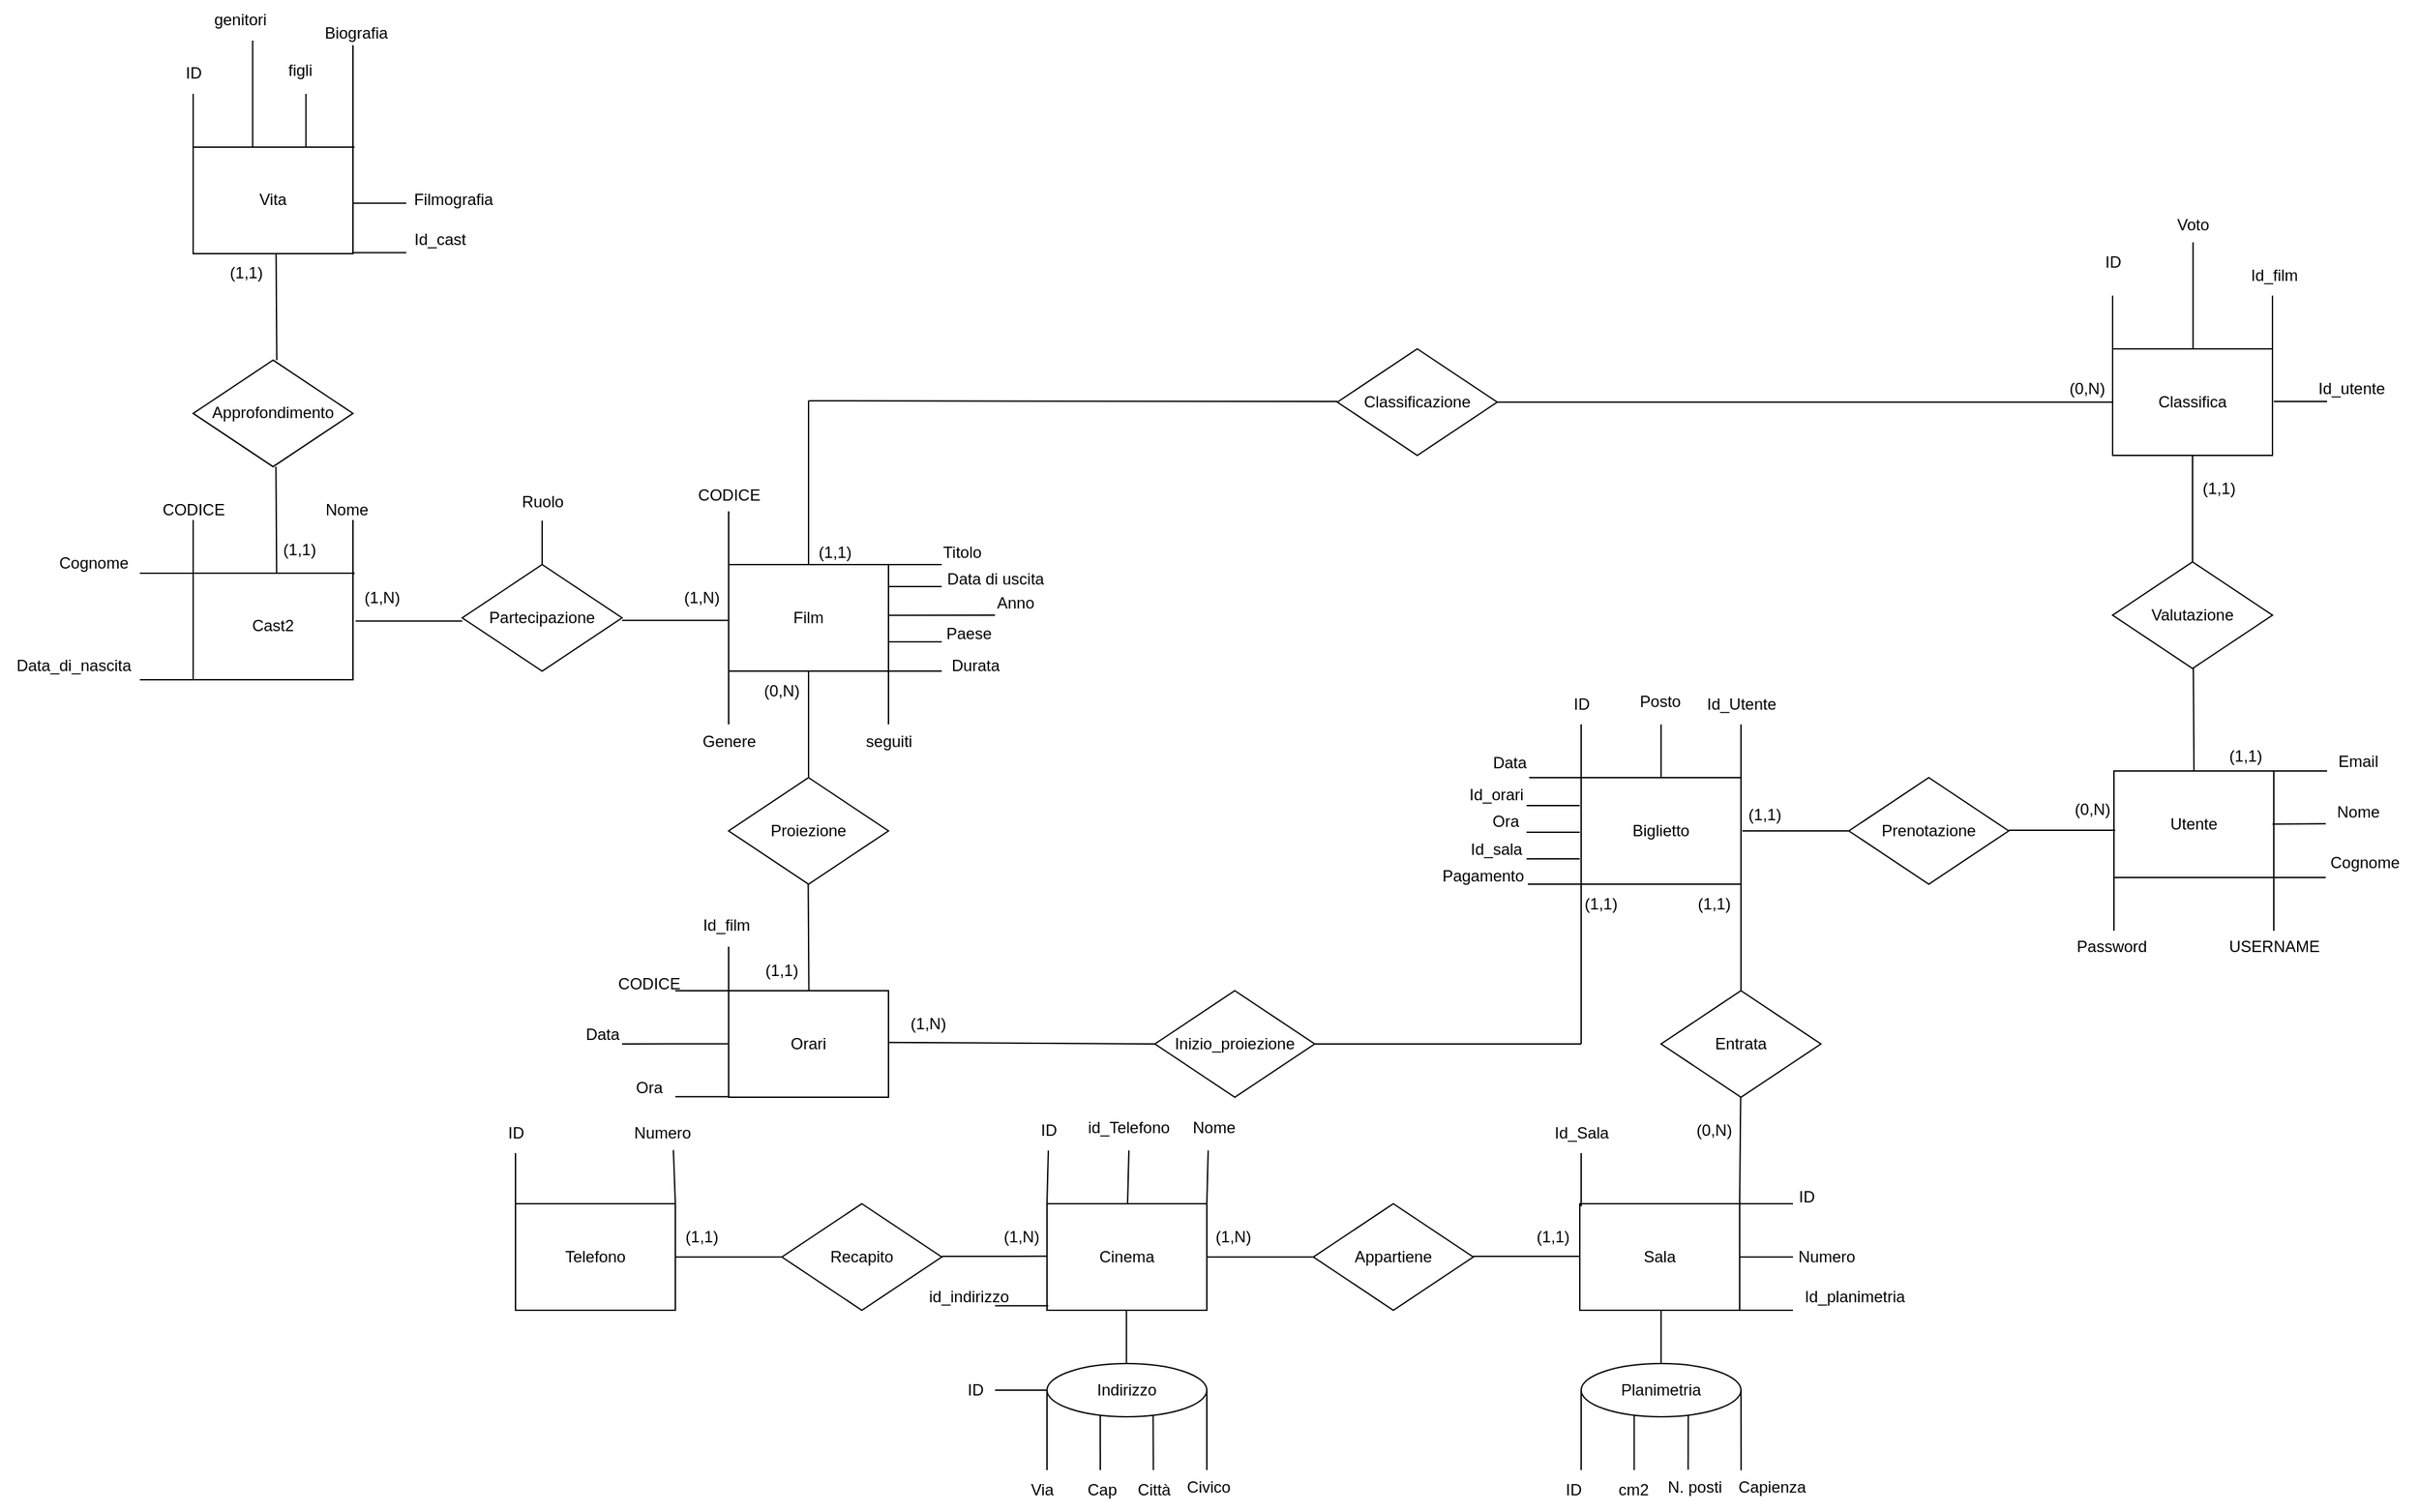 <mxfile version="26.0.6">
  <diagram name="Pagina-1" id="dH0XMOZN8_0CNGtJ7jwd">
    <mxGraphModel dx="2234" dy="772" grid="0" gridSize="10" guides="1" tooltips="1" connect="1" arrows="1" fold="1" page="0" pageScale="1" pageWidth="827" pageHeight="1169" math="0" shadow="0">
      <root>
        <mxCell id="0" />
        <mxCell id="1" parent="0" />
        <mxCell id="ChxX-D8bBIuwW1jn2gD7-1" value="Film" style="rounded=0;whiteSpace=wrap;html=1;" parent="1" vertex="1">
          <mxGeometry x="120" y="480" width="120" height="80" as="geometry" />
        </mxCell>
        <mxCell id="ChxX-D8bBIuwW1jn2gD7-2" value="Classifica" style="rounded=0;whiteSpace=wrap;html=1;" parent="1" vertex="1">
          <mxGeometry x="1159" y="318" width="120" height="80" as="geometry" />
        </mxCell>
        <mxCell id="ChxX-D8bBIuwW1jn2gD7-3" value="" style="endArrow=none;html=1;rounded=0;entryX=0;entryY=0;entryDx=0;entryDy=0;" parent="1" edge="1">
          <mxGeometry width="50" height="50" relative="1" as="geometry">
            <mxPoint x="1159" y="278" as="sourcePoint" />
            <mxPoint x="1159" y="320" as="targetPoint" />
          </mxGeometry>
        </mxCell>
        <mxCell id="ChxX-D8bBIuwW1jn2gD7-4" value="" style="endArrow=none;html=1;rounded=0;" parent="1" edge="1">
          <mxGeometry width="50" height="50" relative="1" as="geometry">
            <mxPoint x="1219.37" y="238.0" as="sourcePoint" />
            <mxPoint x="1219.37" y="318" as="targetPoint" />
          </mxGeometry>
        </mxCell>
        <mxCell id="ChxX-D8bBIuwW1jn2gD7-5" value="" style="endArrow=none;html=1;rounded=0;" parent="1" edge="1">
          <mxGeometry width="50" height="50" relative="1" as="geometry">
            <mxPoint x="1279" y="278" as="sourcePoint" />
            <mxPoint x="1279" y="318" as="targetPoint" />
          </mxGeometry>
        </mxCell>
        <mxCell id="ChxX-D8bBIuwW1jn2gD7-7" value="ID" style="text;html=1;align=center;verticalAlign=middle;resizable=0;points=[];autosize=1;strokeColor=none;fillColor=none;" parent="1" vertex="1">
          <mxGeometry x="1139" y="238.0" width="40" height="30" as="geometry" />
        </mxCell>
        <mxCell id="ChxX-D8bBIuwW1jn2gD7-8" value="Id_film" style="text;html=1;align=center;verticalAlign=middle;resizable=0;points=[];autosize=1;strokeColor=none;fillColor=none;" parent="1" vertex="1">
          <mxGeometry x="1253.5" y="250.47" width="53" height="26" as="geometry" />
        </mxCell>
        <mxCell id="ChxX-D8bBIuwW1jn2gD7-11" value="" style="endArrow=none;html=1;rounded=0;exitX=0.5;exitY=1;exitDx=0;exitDy=0;" parent="1" source="ChxX-D8bBIuwW1jn2gD7-2" edge="1">
          <mxGeometry width="50" height="50" relative="1" as="geometry">
            <mxPoint x="1218.5" y="408" as="sourcePoint" />
            <mxPoint x="1219" y="478" as="targetPoint" />
          </mxGeometry>
        </mxCell>
        <mxCell id="ChxX-D8bBIuwW1jn2gD7-12" value="" style="endArrow=none;html=1;rounded=0;" parent="1" edge="1">
          <mxGeometry width="50" height="50" relative="1" as="geometry">
            <mxPoint x="1219.58" y="555" as="sourcePoint" />
            <mxPoint x="1220.08" y="635" as="targetPoint" />
          </mxGeometry>
        </mxCell>
        <mxCell id="ChxX-D8bBIuwW1jn2gD7-13" value="Valutazione" style="rhombus;whiteSpace=wrap;html=1;" parent="1" vertex="1">
          <mxGeometry x="1159" y="478" width="120" height="80" as="geometry" />
        </mxCell>
        <mxCell id="ChxX-D8bBIuwW1jn2gD7-14" value="(1,1)" style="text;html=1;align=center;verticalAlign=middle;whiteSpace=wrap;rounded=0;" parent="1" vertex="1">
          <mxGeometry x="1229" y="609" width="60" height="30" as="geometry" />
        </mxCell>
        <mxCell id="ChxX-D8bBIuwW1jn2gD7-15" value="(1,1)" style="text;html=1;align=center;verticalAlign=middle;whiteSpace=wrap;rounded=0;" parent="1" vertex="1">
          <mxGeometry x="1209" y="408" width="60" height="30" as="geometry" />
        </mxCell>
        <mxCell id="ChxX-D8bBIuwW1jn2gD7-16" value="" style="endArrow=none;html=1;rounded=0;entryX=1;entryY=0.5;entryDx=0;entryDy=0;" parent="1" edge="1">
          <mxGeometry width="50" height="50" relative="1" as="geometry">
            <mxPoint x="-80" y="522.353" as="sourcePoint" />
            <mxPoint x="-160" y="522.353" as="targetPoint" />
          </mxGeometry>
        </mxCell>
        <mxCell id="ChxX-D8bBIuwW1jn2gD7-17" value="Partecipazione" style="rhombus;whiteSpace=wrap;html=1;flipH=0;flipV=0;direction=east;" parent="1" vertex="1">
          <mxGeometry x="-80" y="480" width="120" height="80" as="geometry" />
        </mxCell>
        <mxCell id="ChxX-D8bBIuwW1jn2gD7-18" value="" style="endArrow=none;html=1;rounded=0;entryX=1;entryY=0.5;entryDx=0;entryDy=0;" parent="1" edge="1">
          <mxGeometry width="50" height="50" relative="1" as="geometry">
            <mxPoint x="120" y="521.823" as="sourcePoint" />
            <mxPoint x="40" y="521.823" as="targetPoint" />
          </mxGeometry>
        </mxCell>
        <mxCell id="ChxX-D8bBIuwW1jn2gD7-19" value="Cast2" style="rounded=0;whiteSpace=wrap;html=1;flipH=0;flipV=0;direction=east;" parent="1" vertex="1">
          <mxGeometry x="-282" y="486.47" width="120" height="80" as="geometry" />
        </mxCell>
        <mxCell id="ChxX-D8bBIuwW1jn2gD7-20" value="" style="endArrow=none;html=1;rounded=0;" parent="1" edge="1">
          <mxGeometry width="50" height="50" relative="1" as="geometry">
            <mxPoint x="-219.824" y="406.47" as="sourcePoint" />
            <mxPoint x="-219.324" y="486.47" as="targetPoint" />
          </mxGeometry>
        </mxCell>
        <mxCell id="ChxX-D8bBIuwW1jn2gD7-21" value="Approfondimento" style="rhombus;whiteSpace=wrap;html=1;flipH=0;flipV=0;direction=east;" parent="1" vertex="1">
          <mxGeometry x="-282" y="326.47" width="120" height="80" as="geometry" />
        </mxCell>
        <mxCell id="ChxX-D8bBIuwW1jn2gD7-22" value="Vita" style="rounded=0;whiteSpace=wrap;html=1;flipH=0;flipV=0;direction=east;" parent="1" vertex="1">
          <mxGeometry x="-282" y="166.47" width="120" height="80" as="geometry" />
        </mxCell>
        <mxCell id="ChxX-D8bBIuwW1jn2gD7-23" value="" style="endArrow=none;html=1;rounded=0;" parent="1" edge="1">
          <mxGeometry width="50" height="50" relative="1" as="geometry">
            <mxPoint x="-219.724" y="246.47" as="sourcePoint" />
            <mxPoint x="-219.224" y="326.47" as="targetPoint" />
          </mxGeometry>
        </mxCell>
        <mxCell id="ChxX-D8bBIuwW1jn2gD7-24" value="" style="endArrow=none;html=1;rounded=0;" parent="1" edge="1">
          <mxGeometry width="50" height="50" relative="1" as="geometry">
            <mxPoint x="240" y="480" as="sourcePoint" />
            <mxPoint x="280" y="480" as="targetPoint" />
          </mxGeometry>
        </mxCell>
        <mxCell id="ChxX-D8bBIuwW1jn2gD7-25" value="" style="endArrow=none;html=1;rounded=0;" parent="1" edge="1">
          <mxGeometry width="50" height="50" relative="1" as="geometry">
            <mxPoint x="240" y="518.18" as="sourcePoint" />
            <mxPoint x="320" y="518" as="targetPoint" />
          </mxGeometry>
        </mxCell>
        <mxCell id="ChxX-D8bBIuwW1jn2gD7-26" value="" style="endArrow=none;html=1;rounded=0;" parent="1" edge="1">
          <mxGeometry width="50" height="50" relative="1" as="geometry">
            <mxPoint x="240" y="560" as="sourcePoint" />
            <mxPoint x="280" y="560" as="targetPoint" />
          </mxGeometry>
        </mxCell>
        <mxCell id="ChxX-D8bBIuwW1jn2gD7-27" value="" style="endArrow=none;html=1;rounded=0;" parent="1" edge="1">
          <mxGeometry width="50" height="50" relative="1" as="geometry">
            <mxPoint x="120" y="440" as="sourcePoint" />
            <mxPoint x="120" y="480" as="targetPoint" />
          </mxGeometry>
        </mxCell>
        <mxCell id="ChxX-D8bBIuwW1jn2gD7-28" value="" style="endArrow=none;html=1;rounded=0;" parent="1" edge="1">
          <mxGeometry width="50" height="50" relative="1" as="geometry">
            <mxPoint x="240" y="496.47" as="sourcePoint" />
            <mxPoint x="280" y="496.47" as="targetPoint" />
          </mxGeometry>
        </mxCell>
        <mxCell id="ChxX-D8bBIuwW1jn2gD7-29" value="" style="endArrow=none;html=1;rounded=0;" parent="1" edge="1">
          <mxGeometry width="50" height="50" relative="1" as="geometry">
            <mxPoint x="240" y="538" as="sourcePoint" />
            <mxPoint x="280" y="538" as="targetPoint" />
          </mxGeometry>
        </mxCell>
        <mxCell id="ChxX-D8bBIuwW1jn2gD7-30" value="" style="endArrow=none;html=1;rounded=0;" parent="1" edge="1">
          <mxGeometry width="50" height="50" relative="1" as="geometry">
            <mxPoint x="120" y="560" as="sourcePoint" />
            <mxPoint x="120" y="600" as="targetPoint" />
          </mxGeometry>
        </mxCell>
        <mxCell id="ChxX-D8bBIuwW1jn2gD7-31" value="CODICE" style="text;html=1;align=center;verticalAlign=middle;resizable=0;points=[];autosize=1;strokeColor=none;fillColor=none;" parent="1" vertex="1">
          <mxGeometry x="85" y="413" width="70" height="30" as="geometry" />
        </mxCell>
        <mxCell id="ChxX-D8bBIuwW1jn2gD7-32" value="Titolo" style="text;html=1;align=center;verticalAlign=middle;resizable=0;points=[];autosize=1;strokeColor=none;fillColor=none;" parent="1" vertex="1">
          <mxGeometry x="270" y="456.47" width="50" height="30" as="geometry" />
        </mxCell>
        <mxCell id="ChxX-D8bBIuwW1jn2gD7-33" value="Data di uscita" style="text;html=1;align=center;verticalAlign=middle;resizable=0;points=[];autosize=1;strokeColor=none;fillColor=none;" parent="1" vertex="1">
          <mxGeometry x="270" y="476" width="100" height="30" as="geometry" />
        </mxCell>
        <mxCell id="ChxX-D8bBIuwW1jn2gD7-34" value="Anno" style="text;html=1;align=center;verticalAlign=middle;resizable=0;points=[];autosize=1;strokeColor=none;fillColor=none;" parent="1" vertex="1">
          <mxGeometry x="310" y="494" width="50" height="30" as="geometry" />
        </mxCell>
        <mxCell id="ChxX-D8bBIuwW1jn2gD7-35" value="Paese" style="text;html=1;align=center;verticalAlign=middle;resizable=0;points=[];autosize=1;strokeColor=none;fillColor=none;" parent="1" vertex="1">
          <mxGeometry x="270" y="517" width="60" height="30" as="geometry" />
        </mxCell>
        <mxCell id="ChxX-D8bBIuwW1jn2gD7-36" value="Durata" style="text;html=1;align=center;verticalAlign=middle;resizable=0;points=[];autosize=1;strokeColor=none;fillColor=none;" parent="1" vertex="1">
          <mxGeometry x="275" y="541.47" width="60" height="30" as="geometry" />
        </mxCell>
        <mxCell id="ChxX-D8bBIuwW1jn2gD7-37" value="Genere" style="text;html=1;align=center;verticalAlign=middle;resizable=0;points=[];autosize=1;strokeColor=none;fillColor=none;" parent="1" vertex="1">
          <mxGeometry x="90" y="598" width="60" height="30" as="geometry" />
        </mxCell>
        <mxCell id="ChxX-D8bBIuwW1jn2gD7-38" value="" style="endArrow=none;html=1;rounded=0;" parent="1" edge="1">
          <mxGeometry width="50" height="50" relative="1" as="geometry">
            <mxPoint x="-282.004" y="166.47" as="sourcePoint" />
            <mxPoint x="-282.004" y="126.47" as="targetPoint" />
          </mxGeometry>
        </mxCell>
        <mxCell id="ChxX-D8bBIuwW1jn2gD7-39" value="" style="endArrow=none;html=1;rounded=0;" parent="1" edge="1">
          <mxGeometry width="50" height="50" relative="1" as="geometry">
            <mxPoint x="-197.294" y="166.47" as="sourcePoint" />
            <mxPoint x="-197.294" y="126.47" as="targetPoint" />
          </mxGeometry>
        </mxCell>
        <mxCell id="ChxX-D8bBIuwW1jn2gD7-40" value="" style="endArrow=none;html=1;rounded=0;" parent="1" edge="1">
          <mxGeometry width="50" height="50" relative="1" as="geometry">
            <mxPoint x="-237.294" y="166.47" as="sourcePoint" />
            <mxPoint x="-237.294" y="86.47" as="targetPoint" />
          </mxGeometry>
        </mxCell>
        <mxCell id="ChxX-D8bBIuwW1jn2gD7-41" value="ID" style="text;html=1;align=center;verticalAlign=middle;resizable=0;points=[];autosize=1;strokeColor=none;fillColor=none;flipH=0;flipV=0;" parent="1" vertex="1">
          <mxGeometry x="-302" y="96.47" width="40" height="30" as="geometry" />
        </mxCell>
        <mxCell id="ChxX-D8bBIuwW1jn2gD7-42" value="genitori" style="text;html=1;align=center;verticalAlign=middle;resizable=0;points=[];autosize=1;strokeColor=none;fillColor=none;flipH=0;flipV=0;" parent="1" vertex="1">
          <mxGeometry x="-277" y="56.47" width="60" height="30" as="geometry" />
        </mxCell>
        <mxCell id="ChxX-D8bBIuwW1jn2gD7-43" value="figli" style="text;html=1;align=center;verticalAlign=middle;resizable=0;points=[];autosize=1;strokeColor=none;fillColor=none;flipH=0;flipV=0;" parent="1" vertex="1">
          <mxGeometry x="-222" y="94.47" width="40" height="30" as="geometry" />
        </mxCell>
        <mxCell id="ChxX-D8bBIuwW1jn2gD7-44" value="" style="endArrow=none;html=1;rounded=0;" parent="1" edge="1">
          <mxGeometry width="50" height="50" relative="1" as="geometry">
            <mxPoint x="-162.004" y="170" as="sourcePoint" />
            <mxPoint x="-162.004" y="90" as="targetPoint" />
          </mxGeometry>
        </mxCell>
        <mxCell id="ChxX-D8bBIuwW1jn2gD7-45" value="Biografia" style="text;html=1;align=center;verticalAlign=middle;resizable=0;points=[];autosize=1;strokeColor=none;fillColor=none;flipH=0;flipV=0;" parent="1" vertex="1">
          <mxGeometry x="-195" y="66.47" width="70" height="30" as="geometry" />
        </mxCell>
        <mxCell id="ChxX-D8bBIuwW1jn2gD7-46" value="" style="endArrow=none;html=1;rounded=0;exitX=1;exitY=0;exitDx=0;exitDy=0;entryX=1;entryY=0;entryDx=0;entryDy=0;" parent="1" source="ChxX-D8bBIuwW1jn2gD7-22" edge="1">
          <mxGeometry width="50" height="50" relative="1" as="geometry">
            <mxPoint x="-160.824" y="206.47" as="sourcePoint" />
            <mxPoint x="-160.824" y="166.47" as="targetPoint" />
          </mxGeometry>
        </mxCell>
        <mxCell id="ChxX-D8bBIuwW1jn2gD7-48" value="Filmografia" style="text;html=1;align=center;verticalAlign=middle;resizable=0;points=[];autosize=1;strokeColor=none;fillColor=none;flipH=0;flipV=0;" parent="1" vertex="1">
          <mxGeometry x="-127" y="191.47" width="80" height="30" as="geometry" />
        </mxCell>
        <mxCell id="ChxX-D8bBIuwW1jn2gD7-49" value="" style="endArrow=none;html=1;rounded=0;exitX=1;exitY=0;exitDx=0;exitDy=0;" parent="1" edge="1">
          <mxGeometry width="50" height="50" relative="1" as="geometry">
            <mxPoint x="-162" y="208.643" as="sourcePoint" />
            <mxPoint x="-122" y="208.643" as="targetPoint" />
          </mxGeometry>
        </mxCell>
        <mxCell id="ChxX-D8bBIuwW1jn2gD7-50" value="(1,1)" style="text;html=1;align=center;verticalAlign=middle;whiteSpace=wrap;rounded=0;flipH=0;flipV=0;direction=east;" parent="1" vertex="1">
          <mxGeometry x="-232" y="454.47" width="60" height="30" as="geometry" />
        </mxCell>
        <mxCell id="ChxX-D8bBIuwW1jn2gD7-51" value="(1,1)" style="text;html=1;align=center;verticalAlign=middle;whiteSpace=wrap;rounded=0;flipH=0;flipV=0;direction=east;" parent="1" vertex="1">
          <mxGeometry x="-272" y="246.47" width="60" height="30" as="geometry" />
        </mxCell>
        <mxCell id="ChxX-D8bBIuwW1jn2gD7-52" value="(1,N)" style="text;html=1;align=center;verticalAlign=middle;whiteSpace=wrap;rounded=0;flipH=0;flipV=0;direction=east;" parent="1" vertex="1">
          <mxGeometry x="-170" y="490" width="60" height="30" as="geometry" />
        </mxCell>
        <mxCell id="ChxX-D8bBIuwW1jn2gD7-53" value="(1,N)" style="text;html=1;align=center;verticalAlign=middle;whiteSpace=wrap;rounded=0;flipH=0;flipV=0;direction=east;" parent="1" vertex="1">
          <mxGeometry x="70" y="490" width="60" height="30" as="geometry" />
        </mxCell>
        <mxCell id="ChxX-D8bBIuwW1jn2gD7-54" value="" style="endArrow=none;html=1;rounded=0;exitX=0;exitY=0;exitDx=0;exitDy=0;entryX=0;entryY=0;entryDx=0;entryDy=0;" parent="1" source="ChxX-D8bBIuwW1jn2gD7-19" edge="1">
          <mxGeometry width="50" height="50" relative="1" as="geometry">
            <mxPoint x="-202" y="527.646" as="sourcePoint" />
            <mxPoint x="-282" y="487.646" as="targetPoint" />
          </mxGeometry>
        </mxCell>
        <mxCell id="ChxX-D8bBIuwW1jn2gD7-55" value="CODICE" style="text;html=1;align=center;verticalAlign=middle;resizable=0;points=[];autosize=1;strokeColor=none;fillColor=none;flipH=0;flipV=0;" parent="1" vertex="1">
          <mxGeometry x="-317" y="424.47" width="70" height="30" as="geometry" />
        </mxCell>
        <mxCell id="ChxX-D8bBIuwW1jn2gD7-56" value="Nome" style="text;html=1;align=center;verticalAlign=middle;resizable=0;points=[];autosize=1;strokeColor=none;fillColor=none;flipH=0;flipV=0;" parent="1" vertex="1">
          <mxGeometry x="-197" y="424.47" width="60" height="30" as="geometry" />
        </mxCell>
        <mxCell id="ChxX-D8bBIuwW1jn2gD7-57" value="" style="endArrow=none;html=1;rounded=0;exitX=1;exitY=0;exitDx=0;exitDy=0;entryX=1;entryY=0;entryDx=0;entryDy=0;" parent="1" source="ChxX-D8bBIuwW1jn2gD7-19" edge="1">
          <mxGeometry width="50" height="50" relative="1" as="geometry">
            <mxPoint x="-161.65" y="527.646" as="sourcePoint" />
            <mxPoint x="-161.65" y="487.646" as="targetPoint" />
          </mxGeometry>
        </mxCell>
        <mxCell id="ChxX-D8bBIuwW1jn2gD7-58" value="" style="endArrow=none;html=1;rounded=0;exitX=1;exitY=0;exitDx=0;exitDy=0;entryX=1;entryY=0;entryDx=0;entryDy=0;" parent="1" source="ChxX-D8bBIuwW1jn2gD7-19" edge="1">
          <mxGeometry width="50" height="50" relative="1" as="geometry">
            <mxPoint x="-150.474" y="506.47" as="sourcePoint" />
            <mxPoint x="-160.824" y="486.47" as="targetPoint" />
          </mxGeometry>
        </mxCell>
        <mxCell id="ChxX-D8bBIuwW1jn2gD7-59" value="" style="endArrow=none;html=1;rounded=0;exitX=1;exitY=0;exitDx=0;exitDy=0;" parent="1" edge="1">
          <mxGeometry width="50" height="50" relative="1" as="geometry">
            <mxPoint x="-162" y="245.803" as="sourcePoint" />
            <mxPoint x="-122" y="245.803" as="targetPoint" />
          </mxGeometry>
        </mxCell>
        <mxCell id="ChxX-D8bBIuwW1jn2gD7-60" value="Id_cast" style="text;html=1;align=center;verticalAlign=middle;resizable=0;points=[];autosize=1;strokeColor=none;fillColor=none;flipH=0;flipV=0;" parent="1" vertex="1">
          <mxGeometry x="-127" y="221.47" width="60" height="30" as="geometry" />
        </mxCell>
        <mxCell id="ChxX-D8bBIuwW1jn2gD7-61" value="Cognome" style="text;html=1;align=center;verticalAlign=middle;resizable=0;points=[];autosize=1;strokeColor=none;fillColor=none;flipH=0;flipV=0;" parent="1" vertex="1">
          <mxGeometry x="-397" y="464" width="80" height="30" as="geometry" />
        </mxCell>
        <mxCell id="ChxX-D8bBIuwW1jn2gD7-62" value="" style="endArrow=none;html=1;rounded=0;entryX=0.5;entryY=0;entryDx=0;entryDy=0;" parent="1" target="ChxX-D8bBIuwW1jn2gD7-17" edge="1">
          <mxGeometry width="50" height="50" relative="1" as="geometry">
            <mxPoint x="-20" y="447" as="sourcePoint" />
            <mxPoint x="3" y="427.003" as="targetPoint" />
          </mxGeometry>
        </mxCell>
        <mxCell id="ChxX-D8bBIuwW1jn2gD7-63" value="" style="endArrow=none;html=1;rounded=0;exitX=1;exitY=0;exitDx=0;exitDy=0;" parent="1" edge="1">
          <mxGeometry width="50" height="50" relative="1" as="geometry">
            <mxPoint x="-322" y="566.473" as="sourcePoint" />
            <mxPoint x="-282" y="566.473" as="targetPoint" />
          </mxGeometry>
        </mxCell>
        <mxCell id="ChxX-D8bBIuwW1jn2gD7-64" value="Ruolo" style="text;html=1;align=center;verticalAlign=middle;resizable=0;points=[];autosize=1;strokeColor=none;fillColor=none;flipH=0;flipV=0;" parent="1" vertex="1">
          <mxGeometry x="-45" y="418" width="50" height="30" as="geometry" />
        </mxCell>
        <mxCell id="ChxX-D8bBIuwW1jn2gD7-65" value="Data_di_nascita" style="text;html=1;align=center;verticalAlign=middle;resizable=0;points=[];autosize=1;strokeColor=none;fillColor=none;flipH=0;flipV=0;" parent="1" vertex="1">
          <mxGeometry x="-427" y="541.47" width="110" height="30" as="geometry" />
        </mxCell>
        <mxCell id="ChxX-D8bBIuwW1jn2gD7-66" value="" style="endArrow=none;html=1;rounded=0;exitX=0.5;exitY=1;exitDx=0;exitDy=0;" parent="1" edge="1">
          <mxGeometry width="50" height="50" relative="1" as="geometry">
            <mxPoint x="180" y="560" as="sourcePoint" />
            <mxPoint x="180" y="640" as="targetPoint" />
          </mxGeometry>
        </mxCell>
        <mxCell id="ChxX-D8bBIuwW1jn2gD7-67" value="" style="endArrow=none;html=1;rounded=0;" parent="1" edge="1">
          <mxGeometry width="50" height="50" relative="1" as="geometry">
            <mxPoint x="179.75" y="720" as="sourcePoint" />
            <mxPoint x="180.25" y="800" as="targetPoint" />
          </mxGeometry>
        </mxCell>
        <mxCell id="ChxX-D8bBIuwW1jn2gD7-68" value="Proiezione" style="rhombus;whiteSpace=wrap;html=1;" parent="1" vertex="1">
          <mxGeometry x="120" y="640" width="120" height="80" as="geometry" />
        </mxCell>
        <mxCell id="ChxX-D8bBIuwW1jn2gD7-69" value="(1,1)" style="text;html=1;align=center;verticalAlign=middle;whiteSpace=wrap;rounded=0;" parent="1" vertex="1">
          <mxGeometry x="130" y="770" width="60" height="30" as="geometry" />
        </mxCell>
        <mxCell id="ChxX-D8bBIuwW1jn2gD7-70" value="(0,N)" style="text;html=1;align=center;verticalAlign=middle;whiteSpace=wrap;rounded=0;" parent="1" vertex="1">
          <mxGeometry x="130" y="560" width="60" height="30" as="geometry" />
        </mxCell>
        <mxCell id="ChxX-D8bBIuwW1jn2gD7-71" value="Orari" style="rounded=0;whiteSpace=wrap;html=1;" parent="1" vertex="1">
          <mxGeometry x="120" y="800" width="120" height="80" as="geometry" />
        </mxCell>
        <mxCell id="ChxX-D8bBIuwW1jn2gD7-72" value="" style="endArrow=none;html=1;rounded=0;" parent="1" edge="1">
          <mxGeometry width="50" height="50" relative="1" as="geometry">
            <mxPoint x="240" y="560" as="sourcePoint" />
            <mxPoint x="240" y="600" as="targetPoint" />
          </mxGeometry>
        </mxCell>
        <mxCell id="ChxX-D8bBIuwW1jn2gD7-73" value="seguiti" style="text;html=1;align=center;verticalAlign=middle;resizable=0;points=[];autosize=1;strokeColor=none;fillColor=none;" parent="1" vertex="1">
          <mxGeometry x="210" y="598" width="60" height="30" as="geometry" />
        </mxCell>
        <mxCell id="ChxX-D8bBIuwW1jn2gD7-74" value="" style="endArrow=none;html=1;rounded=0;" parent="1" edge="1">
          <mxGeometry width="50" height="50" relative="1" as="geometry">
            <mxPoint x="80" y="800" as="sourcePoint" />
            <mxPoint x="120" y="800" as="targetPoint" />
          </mxGeometry>
        </mxCell>
        <mxCell id="ChxX-D8bBIuwW1jn2gD7-75" value="" style="endArrow=none;html=1;rounded=0;" parent="1" edge="1">
          <mxGeometry width="50" height="50" relative="1" as="geometry">
            <mxPoint x="40" y="840" as="sourcePoint" />
            <mxPoint x="120" y="839.82" as="targetPoint" />
          </mxGeometry>
        </mxCell>
        <mxCell id="ChxX-D8bBIuwW1jn2gD7-76" value="" style="endArrow=none;html=1;rounded=0;" parent="1" edge="1">
          <mxGeometry width="50" height="50" relative="1" as="geometry">
            <mxPoint x="80" y="879.65" as="sourcePoint" />
            <mxPoint x="120" y="879.65" as="targetPoint" />
          </mxGeometry>
        </mxCell>
        <mxCell id="ChxX-D8bBIuwW1jn2gD7-77" value="CODICE" style="text;html=1;align=center;verticalAlign=middle;resizable=0;points=[];autosize=1;strokeColor=none;fillColor=none;" parent="1" vertex="1">
          <mxGeometry x="25" y="780" width="70" height="30" as="geometry" />
        </mxCell>
        <mxCell id="ChxX-D8bBIuwW1jn2gD7-78" value="Data" style="text;html=1;align=center;verticalAlign=middle;resizable=0;points=[];autosize=1;strokeColor=none;fillColor=none;" parent="1" vertex="1">
          <mxGeometry y="818" width="50" height="30" as="geometry" />
        </mxCell>
        <mxCell id="ChxX-D8bBIuwW1jn2gD7-79" value="Ora" style="text;html=1;align=center;verticalAlign=middle;resizable=0;points=[];autosize=1;strokeColor=none;fillColor=none;" parent="1" vertex="1">
          <mxGeometry x="40" y="858" width="40" height="30" as="geometry" />
        </mxCell>
        <mxCell id="ChxX-D8bBIuwW1jn2gD7-80" value="Biglietto" style="rounded=0;whiteSpace=wrap;html=1;" parent="1" vertex="1">
          <mxGeometry x="760" y="640" width="120" height="80" as="geometry" />
        </mxCell>
        <mxCell id="ChxX-D8bBIuwW1jn2gD7-81" value="Utente" style="rounded=0;whiteSpace=wrap;html=1;" parent="1" vertex="1">
          <mxGeometry x="1160" y="635" width="120" height="80" as="geometry" />
        </mxCell>
        <mxCell id="ChxX-D8bBIuwW1jn2gD7-82" value="" style="endArrow=none;html=1;rounded=0;entryX=1;entryY=0.5;entryDx=0;entryDy=0;" parent="1" edge="1">
          <mxGeometry width="50" height="50" relative="1" as="geometry">
            <mxPoint x="961" y="680" as="sourcePoint" />
            <mxPoint x="881" y="680" as="targetPoint" />
          </mxGeometry>
        </mxCell>
        <mxCell id="ChxX-D8bBIuwW1jn2gD7-83" value="Prenotazione" style="rhombus;whiteSpace=wrap;html=1;" parent="1" vertex="1">
          <mxGeometry x="961" y="640" width="120" height="80" as="geometry" />
        </mxCell>
        <mxCell id="ChxX-D8bBIuwW1jn2gD7-84" value="" style="endArrow=none;html=1;rounded=0;entryX=1;entryY=0.5;entryDx=0;entryDy=0;" parent="1" edge="1">
          <mxGeometry width="50" height="50" relative="1" as="geometry">
            <mxPoint x="1161" y="679.47" as="sourcePoint" />
            <mxPoint x="1081" y="679.47" as="targetPoint" />
          </mxGeometry>
        </mxCell>
        <mxCell id="ChxX-D8bBIuwW1jn2gD7-85" value="(0,N)" style="text;html=1;align=center;verticalAlign=middle;whiteSpace=wrap;rounded=0;" parent="1" vertex="1">
          <mxGeometry x="1114" y="649" width="60" height="30" as="geometry" />
        </mxCell>
        <mxCell id="ChxX-D8bBIuwW1jn2gD7-86" value="(1,1)" style="text;html=1;align=center;verticalAlign=middle;whiteSpace=wrap;rounded=0;" parent="1" vertex="1">
          <mxGeometry x="868" y="653" width="60" height="30" as="geometry" />
        </mxCell>
        <mxCell id="ChxX-D8bBIuwW1jn2gD7-87" value="Sala" style="rounded=0;whiteSpace=wrap;html=1;" parent="1" vertex="1">
          <mxGeometry x="759" y="960" width="120" height="80" as="geometry" />
        </mxCell>
        <mxCell id="ChxX-D8bBIuwW1jn2gD7-88" value="Cinema" style="rounded=0;whiteSpace=wrap;html=1;" parent="1" vertex="1">
          <mxGeometry x="359" y="960" width="120" height="80" as="geometry" />
        </mxCell>
        <mxCell id="ChxX-D8bBIuwW1jn2gD7-89" value="" style="endArrow=none;html=1;rounded=0;entryX=1;entryY=0.5;entryDx=0;entryDy=0;" parent="1" edge="1">
          <mxGeometry width="50" height="50" relative="1" as="geometry">
            <mxPoint x="559" y="1000" as="sourcePoint" />
            <mxPoint x="479" y="1000" as="targetPoint" />
          </mxGeometry>
        </mxCell>
        <mxCell id="ChxX-D8bBIuwW1jn2gD7-90" value="Appartiene" style="rhombus;whiteSpace=wrap;html=1;" parent="1" vertex="1">
          <mxGeometry x="559" y="960" width="120" height="80" as="geometry" />
        </mxCell>
        <mxCell id="ChxX-D8bBIuwW1jn2gD7-91" value="" style="endArrow=none;html=1;rounded=0;entryX=1;entryY=0.5;entryDx=0;entryDy=0;" parent="1" edge="1">
          <mxGeometry width="50" height="50" relative="1" as="geometry">
            <mxPoint x="759" y="999.47" as="sourcePoint" />
            <mxPoint x="679" y="999.47" as="targetPoint" />
          </mxGeometry>
        </mxCell>
        <mxCell id="ChxX-D8bBIuwW1jn2gD7-92" value="(1,N)" style="text;html=1;align=center;verticalAlign=middle;whiteSpace=wrap;rounded=0;" parent="1" vertex="1">
          <mxGeometry x="469" y="970" width="60" height="30" as="geometry" />
        </mxCell>
        <mxCell id="ChxX-D8bBIuwW1jn2gD7-93" value="(1,1)" style="text;html=1;align=center;verticalAlign=middle;whiteSpace=wrap;rounded=0;" parent="1" vertex="1">
          <mxGeometry x="709" y="970" width="60" height="30" as="geometry" />
        </mxCell>
        <mxCell id="ChxX-D8bBIuwW1jn2gD7-94" value="" style="endArrow=none;html=1;rounded=0;exitX=0.5;exitY=1;exitDx=0;exitDy=0;" parent="1" edge="1">
          <mxGeometry width="50" height="50" relative="1" as="geometry">
            <mxPoint x="880" y="720" as="sourcePoint" />
            <mxPoint x="880" y="800" as="targetPoint" />
          </mxGeometry>
        </mxCell>
        <mxCell id="ChxX-D8bBIuwW1jn2gD7-95" value="" style="endArrow=none;html=1;rounded=0;entryX=1;entryY=0;entryDx=0;entryDy=0;" parent="1" target="ChxX-D8bBIuwW1jn2gD7-87" edge="1">
          <mxGeometry width="50" height="50" relative="1" as="geometry">
            <mxPoint x="879.75" y="880" as="sourcePoint" />
            <mxPoint x="880.25" y="960" as="targetPoint" />
          </mxGeometry>
        </mxCell>
        <mxCell id="ChxX-D8bBIuwW1jn2gD7-96" value="Entrata" style="rhombus;whiteSpace=wrap;html=1;" parent="1" vertex="1">
          <mxGeometry x="820" y="800" width="120" height="80" as="geometry" />
        </mxCell>
        <mxCell id="ChxX-D8bBIuwW1jn2gD7-97" value="(0,N)" style="text;html=1;align=center;verticalAlign=middle;whiteSpace=wrap;rounded=0;" parent="1" vertex="1">
          <mxGeometry x="830" y="890" width="60" height="30" as="geometry" />
        </mxCell>
        <mxCell id="ChxX-D8bBIuwW1jn2gD7-98" value="(1,1)" style="text;html=1;align=center;verticalAlign=middle;whiteSpace=wrap;rounded=0;" parent="1" vertex="1">
          <mxGeometry x="830" y="720" width="60" height="30" as="geometry" />
        </mxCell>
        <mxCell id="ChxX-D8bBIuwW1jn2gD7-99" value="" style="endArrow=none;html=1;rounded=0;entryX=1;entryY=0.5;entryDx=0;entryDy=0;exitX=0;exitY=0.5;exitDx=0;exitDy=0;" parent="1" source="ChxX-D8bBIuwW1jn2gD7-100" edge="1">
          <mxGeometry width="50" height="50" relative="1" as="geometry">
            <mxPoint x="480" y="839" as="sourcePoint" />
            <mxPoint x="240" y="838.82" as="targetPoint" />
          </mxGeometry>
        </mxCell>
        <mxCell id="ChxX-D8bBIuwW1jn2gD7-100" value="Inizio_proiezione" style="rhombus;whiteSpace=wrap;html=1;" parent="1" vertex="1">
          <mxGeometry x="440" y="800" width="120" height="80" as="geometry" />
        </mxCell>
        <mxCell id="ChxX-D8bBIuwW1jn2gD7-101" value="" style="endArrow=none;html=1;rounded=0;entryX=1;entryY=0.5;entryDx=0;entryDy=0;" parent="1" target="ChxX-D8bBIuwW1jn2gD7-100" edge="1">
          <mxGeometry width="50" height="50" relative="1" as="geometry">
            <mxPoint x="760" y="840" as="sourcePoint" />
            <mxPoint x="680" y="840" as="targetPoint" />
          </mxGeometry>
        </mxCell>
        <mxCell id="ChxX-D8bBIuwW1jn2gD7-102" value="(1,N)" style="text;html=1;align=center;verticalAlign=middle;whiteSpace=wrap;rounded=0;" parent="1" vertex="1">
          <mxGeometry x="240" y="810" width="60" height="30" as="geometry" />
        </mxCell>
        <mxCell id="ChxX-D8bBIuwW1jn2gD7-103" value="(1,1)" style="text;html=1;align=center;verticalAlign=middle;whiteSpace=wrap;rounded=0;" parent="1" vertex="1">
          <mxGeometry x="745" y="720" width="60" height="30" as="geometry" />
        </mxCell>
        <mxCell id="ChxX-D8bBIuwW1jn2gD7-104" value="" style="endArrow=none;html=1;rounded=0;exitX=0;exitY=1;exitDx=0;exitDy=0;" parent="1" source="ChxX-D8bBIuwW1jn2gD7-80" edge="1">
          <mxGeometry width="50" height="50" relative="1" as="geometry">
            <mxPoint x="760" y="760" as="sourcePoint" />
            <mxPoint x="760" y="840" as="targetPoint" />
          </mxGeometry>
        </mxCell>
        <mxCell id="ChxX-D8bBIuwW1jn2gD7-105" value="" style="endArrow=none;html=1;rounded=0;" parent="1" edge="1">
          <mxGeometry width="50" height="50" relative="1" as="geometry">
            <mxPoint x="1279" y="674.84" as="sourcePoint" />
            <mxPoint x="1319" y="674.66" as="targetPoint" />
          </mxGeometry>
        </mxCell>
        <mxCell id="ChxX-D8bBIuwW1jn2gD7-106" value="" style="endArrow=none;html=1;rounded=0;" parent="1" edge="1">
          <mxGeometry width="50" height="50" relative="1" as="geometry">
            <mxPoint x="1279" y="715" as="sourcePoint" />
            <mxPoint x="1319" y="715" as="targetPoint" />
          </mxGeometry>
        </mxCell>
        <mxCell id="ChxX-D8bBIuwW1jn2gD7-107" value="" style="endArrow=none;html=1;rounded=0;" parent="1" edge="1">
          <mxGeometry width="50" height="50" relative="1" as="geometry">
            <mxPoint x="1280" y="635" as="sourcePoint" />
            <mxPoint x="1320" y="635" as="targetPoint" />
          </mxGeometry>
        </mxCell>
        <mxCell id="ChxX-D8bBIuwW1jn2gD7-108" value="USERNAME" style="text;html=1;align=center;verticalAlign=middle;resizable=0;points=[];autosize=1;strokeColor=none;fillColor=none;" parent="1" vertex="1">
          <mxGeometry x="1235" y="752" width="90" height="30" as="geometry" />
        </mxCell>
        <mxCell id="ChxX-D8bBIuwW1jn2gD7-109" value="Email" style="text;html=1;align=center;verticalAlign=middle;resizable=0;points=[];autosize=1;strokeColor=none;fillColor=none;" parent="1" vertex="1">
          <mxGeometry x="1318" y="613.47" width="50" height="30" as="geometry" />
        </mxCell>
        <mxCell id="ChxX-D8bBIuwW1jn2gD7-110" value="Nome" style="text;html=1;align=center;verticalAlign=middle;resizable=0;points=[];autosize=1;strokeColor=none;fillColor=none;" parent="1" vertex="1">
          <mxGeometry x="1313" y="651" width="60" height="30" as="geometry" />
        </mxCell>
        <mxCell id="ChxX-D8bBIuwW1jn2gD7-111" value="Cognome" style="text;html=1;align=center;verticalAlign=middle;resizable=0;points=[];autosize=1;strokeColor=none;fillColor=none;" parent="1" vertex="1">
          <mxGeometry x="1308" y="688.5" width="80" height="30" as="geometry" />
        </mxCell>
        <mxCell id="ChxX-D8bBIuwW1jn2gD7-112" value="" style="endArrow=none;html=1;rounded=0;exitX=1;exitY=0;exitDx=0;exitDy=0;" parent="1" edge="1">
          <mxGeometry width="50" height="50" relative="1" as="geometry">
            <mxPoint x="1280" y="755" as="sourcePoint" />
            <mxPoint x="1280" y="715" as="targetPoint" />
          </mxGeometry>
        </mxCell>
        <mxCell id="ChxX-D8bBIuwW1jn2gD7-113" value="" style="endArrow=none;html=1;rounded=0;exitX=1;exitY=0;exitDx=0;exitDy=0;" parent="1" edge="1">
          <mxGeometry width="50" height="50" relative="1" as="geometry">
            <mxPoint x="1160" y="755" as="sourcePoint" />
            <mxPoint x="1160" y="715" as="targetPoint" />
          </mxGeometry>
        </mxCell>
        <mxCell id="ChxX-D8bBIuwW1jn2gD7-114" value="Password" style="text;html=1;align=center;verticalAlign=middle;resizable=0;points=[];autosize=1;strokeColor=none;fillColor=none;" parent="1" vertex="1">
          <mxGeometry x="1118" y="752" width="80" height="30" as="geometry" />
        </mxCell>
        <mxCell id="ChxX-D8bBIuwW1jn2gD7-115" value="" style="endArrow=none;html=1;rounded=0;exitX=1;exitY=0;exitDx=0;exitDy=0;" parent="1" edge="1">
          <mxGeometry width="50" height="50" relative="1" as="geometry">
            <mxPoint x="721" y="640" as="sourcePoint" />
            <mxPoint x="761" y="640" as="targetPoint" />
          </mxGeometry>
        </mxCell>
        <mxCell id="ChxX-D8bBIuwW1jn2gD7-116" value="Data" style="text;html=1;align=center;verticalAlign=middle;resizable=0;points=[];autosize=1;strokeColor=none;fillColor=none;" parent="1" vertex="1">
          <mxGeometry x="681" y="614" width="50" height="30" as="geometry" />
        </mxCell>
        <mxCell id="ChxX-D8bBIuwW1jn2gD7-117" value="" style="endArrow=none;html=1;rounded=0;exitX=1;exitY=0;exitDx=0;exitDy=0;" parent="1" edge="1">
          <mxGeometry width="50" height="50" relative="1" as="geometry">
            <mxPoint x="719" y="681" as="sourcePoint" />
            <mxPoint x="759" y="681" as="targetPoint" />
          </mxGeometry>
        </mxCell>
        <mxCell id="ChxX-D8bBIuwW1jn2gD7-118" value="" style="endArrow=none;html=1;rounded=0;exitX=1;exitY=0;exitDx=0;exitDy=0;" parent="1" edge="1">
          <mxGeometry width="50" height="50" relative="1" as="geometry">
            <mxPoint x="720" y="720" as="sourcePoint" />
            <mxPoint x="760" y="720" as="targetPoint" />
          </mxGeometry>
        </mxCell>
        <mxCell id="ChxX-D8bBIuwW1jn2gD7-119" value="Ora" style="text;html=1;align=center;verticalAlign=middle;resizable=0;points=[];autosize=1;strokeColor=none;fillColor=none;" parent="1" vertex="1">
          <mxGeometry x="683" y="658" width="40" height="30" as="geometry" />
        </mxCell>
        <mxCell id="ChxX-D8bBIuwW1jn2gD7-120" value="Pagamento" style="text;html=1;align=center;verticalAlign=middle;resizable=0;points=[];autosize=1;strokeColor=none;fillColor=none;" parent="1" vertex="1">
          <mxGeometry x="646" y="699" width="80" height="30" as="geometry" />
        </mxCell>
        <mxCell id="ChxX-D8bBIuwW1jn2gD7-121" value="" style="endArrow=none;html=1;rounded=0;exitX=0;exitY=0;exitDx=0;exitDy=0;" parent="1" edge="1">
          <mxGeometry width="50" height="50" relative="1" as="geometry">
            <mxPoint x="760" y="640" as="sourcePoint" />
            <mxPoint x="760" y="600" as="targetPoint" />
          </mxGeometry>
        </mxCell>
        <mxCell id="ChxX-D8bBIuwW1jn2gD7-122" value="ID" style="text;html=1;align=center;verticalAlign=middle;resizable=0;points=[];autosize=1;strokeColor=none;fillColor=none;" parent="1" vertex="1">
          <mxGeometry x="740" y="570" width="40" height="30" as="geometry" />
        </mxCell>
        <mxCell id="ChxX-D8bBIuwW1jn2gD7-123" value="" style="endArrow=none;html=1;rounded=0;exitX=0;exitY=0;exitDx=0;exitDy=0;" parent="1" edge="1">
          <mxGeometry width="50" height="50" relative="1" as="geometry">
            <mxPoint x="820" y="640" as="sourcePoint" />
            <mxPoint x="820" y="600" as="targetPoint" />
          </mxGeometry>
        </mxCell>
        <mxCell id="ChxX-D8bBIuwW1jn2gD7-124" value="Posto" style="text;html=1;align=center;verticalAlign=middle;resizable=0;points=[];autosize=1;strokeColor=none;fillColor=none;" parent="1" vertex="1">
          <mxGeometry x="794" y="568" width="50" height="30" as="geometry" />
        </mxCell>
        <mxCell id="ChxX-D8bBIuwW1jn2gD7-125" value="Planimetria" style="ellipse;whiteSpace=wrap;html=1;" parent="1" vertex="1">
          <mxGeometry x="760" y="1080" width="120" height="40" as="geometry" />
        </mxCell>
        <mxCell id="ChxX-D8bBIuwW1jn2gD7-126" value="Indirizzo" style="ellipse;whiteSpace=wrap;html=1;" parent="1" vertex="1">
          <mxGeometry x="359" y="1080" width="120" height="40" as="geometry" />
        </mxCell>
        <mxCell id="ChxX-D8bBIuwW1jn2gD7-127" value="" style="endArrow=none;html=1;rounded=0;exitX=1;exitY=0;exitDx=0;exitDy=0;" parent="1" edge="1">
          <mxGeometry width="50" height="50" relative="1" as="geometry">
            <mxPoint x="418.66" y="1080" as="sourcePoint" />
            <mxPoint x="418.66" y="1040" as="targetPoint" />
          </mxGeometry>
        </mxCell>
        <mxCell id="ChxX-D8bBIuwW1jn2gD7-128" value="" style="endArrow=none;html=1;rounded=0;" parent="1" edge="1">
          <mxGeometry width="50" height="50" relative="1" as="geometry">
            <mxPoint x="359" y="1160" as="sourcePoint" />
            <mxPoint x="359" y="1100" as="targetPoint" />
          </mxGeometry>
        </mxCell>
        <mxCell id="ChxX-D8bBIuwW1jn2gD7-129" value="" style="endArrow=none;html=1;rounded=0;" parent="1" edge="1">
          <mxGeometry width="50" height="50" relative="1" as="geometry">
            <mxPoint x="479.0" y="1160" as="sourcePoint" />
            <mxPoint x="479.0" y="1100" as="targetPoint" />
          </mxGeometry>
        </mxCell>
        <mxCell id="ChxX-D8bBIuwW1jn2gD7-130" value="" style="endArrow=none;html=1;rounded=0;entryX=0.664;entryY=0.971;entryDx=0;entryDy=0;entryPerimeter=0;" parent="1" target="ChxX-D8bBIuwW1jn2gD7-126" edge="1">
          <mxGeometry width="50" height="50" relative="1" as="geometry">
            <mxPoint x="438.84" y="1160" as="sourcePoint" />
            <mxPoint x="438.84" y="1120" as="targetPoint" />
          </mxGeometry>
        </mxCell>
        <mxCell id="ChxX-D8bBIuwW1jn2gD7-131" value="" style="endArrow=none;html=1;rounded=0;entryX=0.333;entryY=0.967;entryDx=0;entryDy=0;entryPerimeter=0;" parent="1" target="ChxX-D8bBIuwW1jn2gD7-126" edge="1">
          <mxGeometry width="50" height="50" relative="1" as="geometry">
            <mxPoint x="399" y="1160" as="sourcePoint" />
            <mxPoint x="399" y="1120" as="targetPoint" />
          </mxGeometry>
        </mxCell>
        <mxCell id="ChxX-D8bBIuwW1jn2gD7-132" value="ID" style="text;html=1;align=center;verticalAlign=middle;resizable=0;points=[];autosize=1;strokeColor=none;fillColor=none;" parent="1" vertex="1">
          <mxGeometry x="285" y="1085" width="40" height="30" as="geometry" />
        </mxCell>
        <mxCell id="ChxX-D8bBIuwW1jn2gD7-133" value="Via" style="text;html=1;align=center;verticalAlign=middle;resizable=0;points=[];autosize=1;strokeColor=none;fillColor=none;" parent="1" vertex="1">
          <mxGeometry x="335" y="1160" width="40" height="30" as="geometry" />
        </mxCell>
        <mxCell id="ChxX-D8bBIuwW1jn2gD7-134" value="Cap" style="text;html=1;align=center;verticalAlign=middle;resizable=0;points=[];autosize=1;strokeColor=none;fillColor=none;" parent="1" vertex="1">
          <mxGeometry x="375" y="1160" width="50" height="30" as="geometry" />
        </mxCell>
        <mxCell id="ChxX-D8bBIuwW1jn2gD7-135" value="Città" style="text;html=1;align=center;verticalAlign=middle;resizable=0;points=[];autosize=1;strokeColor=none;fillColor=none;" parent="1" vertex="1">
          <mxGeometry x="414" y="1160" width="50" height="30" as="geometry" />
        </mxCell>
        <mxCell id="ChxX-D8bBIuwW1jn2gD7-136" value="" style="endArrow=none;html=1;rounded=0;exitX=1;exitY=0;exitDx=0;exitDy=0;" parent="1" edge="1">
          <mxGeometry width="50" height="50" relative="1" as="geometry">
            <mxPoint x="879" y="960" as="sourcePoint" />
            <mxPoint x="919" y="960" as="targetPoint" />
          </mxGeometry>
        </mxCell>
        <mxCell id="ChxX-D8bBIuwW1jn2gD7-137" value="ID" style="text;html=1;align=center;verticalAlign=middle;resizable=0;points=[];autosize=1;strokeColor=none;fillColor=none;" parent="1" vertex="1">
          <mxGeometry x="909" y="940" width="40" height="30" as="geometry" />
        </mxCell>
        <mxCell id="ChxX-D8bBIuwW1jn2gD7-138" value="" style="endArrow=none;html=1;rounded=0;exitX=1;exitY=0;exitDx=0;exitDy=0;" parent="1" edge="1">
          <mxGeometry width="50" height="50" relative="1" as="geometry">
            <mxPoint x="879" y="1000" as="sourcePoint" />
            <mxPoint x="919" y="1000" as="targetPoint" />
          </mxGeometry>
        </mxCell>
        <mxCell id="ChxX-D8bBIuwW1jn2gD7-139" value="" style="endArrow=none;html=1;rounded=0;exitX=1;exitY=0;exitDx=0;exitDy=0;" parent="1" edge="1">
          <mxGeometry width="50" height="50" relative="1" as="geometry">
            <mxPoint x="879" y="1040" as="sourcePoint" />
            <mxPoint x="919" y="1040" as="targetPoint" />
          </mxGeometry>
        </mxCell>
        <mxCell id="ChxX-D8bBIuwW1jn2gD7-140" value="Numero" style="text;html=1;align=center;verticalAlign=middle;resizable=0;points=[];autosize=1;strokeColor=none;fillColor=none;" parent="1" vertex="1">
          <mxGeometry x="909" y="985" width="70" height="30" as="geometry" />
        </mxCell>
        <mxCell id="ChxX-D8bBIuwW1jn2gD7-141" value="Id_planimetria" style="text;html=1;align=center;verticalAlign=middle;resizable=0;points=[];autosize=1;strokeColor=none;fillColor=none;" parent="1" vertex="1">
          <mxGeometry x="915" y="1015" width="100" height="30" as="geometry" />
        </mxCell>
        <mxCell id="ChxX-D8bBIuwW1jn2gD7-142" value="" style="endArrow=none;html=1;rounded=0;entryX=0;entryY=0.5;entryDx=0;entryDy=0;" parent="1" target="ChxX-D8bBIuwW1jn2gD7-126" edge="1">
          <mxGeometry width="50" height="50" relative="1" as="geometry">
            <mxPoint x="320" y="1100" as="sourcePoint" />
            <mxPoint x="409" y="1129" as="targetPoint" />
          </mxGeometry>
        </mxCell>
        <mxCell id="ChxX-D8bBIuwW1jn2gD7-143" value="Civico" style="text;html=1;align=center;verticalAlign=middle;resizable=0;points=[];autosize=1;strokeColor=none;fillColor=none;" parent="1" vertex="1">
          <mxGeometry x="450" y="1158" width="60" height="30" as="geometry" />
        </mxCell>
        <mxCell id="ChxX-D8bBIuwW1jn2gD7-144" value="" style="endArrow=none;html=1;rounded=0;exitX=1;exitY=0;exitDx=0;exitDy=0;" parent="1" edge="1">
          <mxGeometry width="50" height="50" relative="1" as="geometry">
            <mxPoint x="820" y="1080" as="sourcePoint" />
            <mxPoint x="820" y="1040" as="targetPoint" />
          </mxGeometry>
        </mxCell>
        <mxCell id="ChxX-D8bBIuwW1jn2gD7-145" value="" style="endArrow=none;html=1;rounded=0;entryX=0;entryY=0.5;entryDx=0;entryDy=0;exitX=0.65;exitY=0;exitDx=0;exitDy=0;exitPerimeter=0;" parent="1" source="ChxX-D8bBIuwW1jn2gD7-149" target="ChxX-D8bBIuwW1jn2gD7-125" edge="1">
          <mxGeometry width="50" height="50" relative="1" as="geometry">
            <mxPoint x="758" y="1160" as="sourcePoint" />
            <mxPoint x="758" y="1100" as="targetPoint" />
          </mxGeometry>
        </mxCell>
        <mxCell id="ChxX-D8bBIuwW1jn2gD7-146" value="" style="endArrow=none;html=1;rounded=0;entryX=1;entryY=0.5;entryDx=0;entryDy=0;exitX=0.173;exitY=0.073;exitDx=0;exitDy=0;exitPerimeter=0;" parent="1" source="ChxX-D8bBIuwW1jn2gD7-152" target="ChxX-D8bBIuwW1jn2gD7-125" edge="1">
          <mxGeometry width="50" height="50" relative="1" as="geometry">
            <mxPoint x="880" y="1150" as="sourcePoint" />
            <mxPoint x="878" y="1100" as="targetPoint" />
          </mxGeometry>
        </mxCell>
        <mxCell id="ChxX-D8bBIuwW1jn2gD7-147" value="" style="endArrow=none;html=1;rounded=0;entryX=0.67;entryY=0.968;entryDx=0;entryDy=0;entryPerimeter=0;exitX=0.422;exitY=0.059;exitDx=0;exitDy=0;exitPerimeter=0;" parent="1" source="ChxX-D8bBIuwW1jn2gD7-151" target="ChxX-D8bBIuwW1jn2gD7-125" edge="1">
          <mxGeometry width="50" height="50" relative="1" as="geometry">
            <mxPoint x="840" y="1150" as="sourcePoint" />
            <mxPoint x="840" y="1130" as="targetPoint" />
          </mxGeometry>
        </mxCell>
        <mxCell id="ChxX-D8bBIuwW1jn2gD7-148" value="" style="endArrow=none;html=1;rounded=0;entryX=0.333;entryY=0.967;entryDx=0;entryDy=0;entryPerimeter=0;" parent="1" edge="1">
          <mxGeometry width="50" height="50" relative="1" as="geometry">
            <mxPoint x="799.8" y="1160" as="sourcePoint" />
            <mxPoint x="799.8" y="1119" as="targetPoint" />
          </mxGeometry>
        </mxCell>
        <mxCell id="ChxX-D8bBIuwW1jn2gD7-149" value="ID" style="text;html=1;align=center;verticalAlign=middle;resizable=0;points=[];autosize=1;strokeColor=none;fillColor=none;" parent="1" vertex="1">
          <mxGeometry x="734" y="1160" width="40" height="30" as="geometry" />
        </mxCell>
        <mxCell id="ChxX-D8bBIuwW1jn2gD7-150" value="&lt;div style=&quot;text-align: left;&quot;&gt;cm2&lt;/div&gt;" style="text;html=1;align=center;verticalAlign=middle;resizable=0;points=[];autosize=1;strokeColor=none;fillColor=none;" parent="1" vertex="1">
          <mxGeometry x="774" y="1160" width="50" height="30" as="geometry" />
        </mxCell>
        <mxCell id="ChxX-D8bBIuwW1jn2gD7-151" value="N. posti" style="text;html=1;align=center;verticalAlign=middle;resizable=0;points=[];autosize=1;strokeColor=none;fillColor=none;" parent="1" vertex="1">
          <mxGeometry x="815" y="1158" width="60" height="30" as="geometry" />
        </mxCell>
        <mxCell id="ChxX-D8bBIuwW1jn2gD7-152" value="Capienza" style="text;html=1;align=center;verticalAlign=middle;resizable=0;points=[];autosize=1;strokeColor=none;fillColor=none;" parent="1" vertex="1">
          <mxGeometry x="868" y="1158" width="70" height="30" as="geometry" />
        </mxCell>
        <mxCell id="ChxX-D8bBIuwW1jn2gD7-153" value="" style="endArrow=none;html=1;rounded=0;exitX=0;exitY=0;exitDx=0;exitDy=0;" parent="1" source="ChxX-D8bBIuwW1jn2gD7-88" edge="1">
          <mxGeometry width="50" height="50" relative="1" as="geometry">
            <mxPoint x="360" y="950" as="sourcePoint" />
            <mxPoint x="360" y="920" as="targetPoint" />
          </mxGeometry>
        </mxCell>
        <mxCell id="ChxX-D8bBIuwW1jn2gD7-154" value="Nome" style="text;html=1;align=center;verticalAlign=middle;resizable=0;points=[];autosize=1;strokeColor=none;fillColor=none;" parent="1" vertex="1">
          <mxGeometry x="454" y="888" width="60" height="30" as="geometry" />
        </mxCell>
        <mxCell id="ChxX-D8bBIuwW1jn2gD7-155" value="" style="endArrow=none;html=1;rounded=0;" parent="1" edge="1">
          <mxGeometry width="50" height="50" relative="1" as="geometry">
            <mxPoint x="479" y="960" as="sourcePoint" />
            <mxPoint x="480" y="920" as="targetPoint" />
          </mxGeometry>
        </mxCell>
        <mxCell id="ChxX-D8bBIuwW1jn2gD7-156" value="ID" style="text;html=1;align=center;verticalAlign=middle;resizable=0;points=[];autosize=1;strokeColor=none;fillColor=none;" parent="1" vertex="1">
          <mxGeometry x="340" y="890" width="40" height="30" as="geometry" />
        </mxCell>
        <mxCell id="ChxX-D8bBIuwW1jn2gD7-157" value="" style="endArrow=none;html=1;rounded=0;exitX=0;exitY=0;exitDx=0;exitDy=0;" parent="1" edge="1">
          <mxGeometry width="50" height="50" relative="1" as="geometry">
            <mxPoint x="419.5" y="960" as="sourcePoint" />
            <mxPoint x="420.5" y="920" as="targetPoint" />
          </mxGeometry>
        </mxCell>
        <mxCell id="ChxX-D8bBIuwW1jn2gD7-158" value="id_Telefono" style="text;html=1;align=center;verticalAlign=middle;resizable=0;points=[];autosize=1;strokeColor=none;fillColor=none;" parent="1" vertex="1">
          <mxGeometry x="380" y="888" width="80" height="30" as="geometry" />
        </mxCell>
        <mxCell id="ChxX-D8bBIuwW1jn2gD7-159" value="" style="endArrow=none;html=1;rounded=0;" parent="1" edge="1">
          <mxGeometry width="50" height="50" relative="1" as="geometry">
            <mxPoint x="320" y="1036.65" as="sourcePoint" />
            <mxPoint x="360" y="1036.65" as="targetPoint" />
          </mxGeometry>
        </mxCell>
        <mxCell id="ChxX-D8bBIuwW1jn2gD7-160" value="id_indirizzo" style="text;html=1;align=center;verticalAlign=middle;resizable=0;points=[];autosize=1;strokeColor=none;fillColor=none;" parent="1" vertex="1">
          <mxGeometry x="260" y="1015" width="80" height="30" as="geometry" />
        </mxCell>
        <mxCell id="ChxX-D8bBIuwW1jn2gD7-161" value="" style="endArrow=none;html=1;rounded=0;entryX=1;entryY=0.5;entryDx=0;entryDy=0;" parent="1" edge="1">
          <mxGeometry width="50" height="50" relative="1" as="geometry">
            <mxPoint x="160" y="1000" as="sourcePoint" />
            <mxPoint x="80" y="1000" as="targetPoint" />
          </mxGeometry>
        </mxCell>
        <mxCell id="ChxX-D8bBIuwW1jn2gD7-162" value="Recapito" style="rhombus;whiteSpace=wrap;html=1;" parent="1" vertex="1">
          <mxGeometry x="160" y="960" width="120" height="80" as="geometry" />
        </mxCell>
        <mxCell id="ChxX-D8bBIuwW1jn2gD7-163" value="" style="endArrow=none;html=1;rounded=0;entryX=1;entryY=0.5;entryDx=0;entryDy=0;exitX=0.813;exitY=0.981;exitDx=0;exitDy=0;exitPerimeter=0;" parent="1" source="ChxX-D8bBIuwW1jn2gD7-165" edge="1">
          <mxGeometry width="50" height="50" relative="1" as="geometry">
            <mxPoint x="360" y="999.47" as="sourcePoint" />
            <mxPoint x="280" y="999.47" as="targetPoint" />
          </mxGeometry>
        </mxCell>
        <mxCell id="ChxX-D8bBIuwW1jn2gD7-164" value="(1,1)" style="text;html=1;align=center;verticalAlign=middle;whiteSpace=wrap;rounded=0;" parent="1" vertex="1">
          <mxGeometry x="70" y="970" width="60" height="30" as="geometry" />
        </mxCell>
        <mxCell id="ChxX-D8bBIuwW1jn2gD7-165" value="(1,N)" style="text;html=1;align=center;verticalAlign=middle;whiteSpace=wrap;rounded=0;" parent="1" vertex="1">
          <mxGeometry x="310" y="970" width="60" height="30" as="geometry" />
        </mxCell>
        <mxCell id="ChxX-D8bBIuwW1jn2gD7-166" value="Telefono" style="rounded=0;whiteSpace=wrap;html=1;" parent="1" vertex="1">
          <mxGeometry x="-40" y="960" width="120" height="80" as="geometry" />
        </mxCell>
        <mxCell id="ChxX-D8bBIuwW1jn2gD7-167" value="" style="endArrow=none;html=1;rounded=0;exitX=0;exitY=0;exitDx=0;exitDy=0;" parent="1" source="ChxX-D8bBIuwW1jn2gD7-166" edge="1">
          <mxGeometry width="50" height="50" relative="1" as="geometry">
            <mxPoint x="-41" y="962" as="sourcePoint" />
            <mxPoint x="-40" y="922" as="targetPoint" />
          </mxGeometry>
        </mxCell>
        <mxCell id="ChxX-D8bBIuwW1jn2gD7-168" value="ID" style="text;html=1;align=center;verticalAlign=middle;resizable=0;points=[];autosize=1;strokeColor=none;fillColor=none;" parent="1" vertex="1">
          <mxGeometry x="-60" y="892" width="40" height="30" as="geometry" />
        </mxCell>
        <mxCell id="ChxX-D8bBIuwW1jn2gD7-169" value="" style="endArrow=none;html=1;rounded=0;exitX=1;exitY=0;exitDx=0;exitDy=0;entryX=0.622;entryY=0.924;entryDx=0;entryDy=0;entryPerimeter=0;" parent="1" source="ChxX-D8bBIuwW1jn2gD7-166" target="ChxX-D8bBIuwW1jn2gD7-170" edge="1">
          <mxGeometry width="50" height="50" relative="1" as="geometry">
            <mxPoint x="79" y="958" as="sourcePoint" />
            <mxPoint x="80" y="918" as="targetPoint" />
          </mxGeometry>
        </mxCell>
        <mxCell id="ChxX-D8bBIuwW1jn2gD7-170" value="Numero" style="text;html=1;align=center;verticalAlign=middle;resizable=0;points=[];autosize=1;strokeColor=none;fillColor=none;" parent="1" vertex="1">
          <mxGeometry x="35" y="892" width="70" height="30" as="geometry" />
        </mxCell>
        <mxCell id="ChxX-D8bBIuwW1jn2gD7-171" value="" style="endArrow=none;html=1;rounded=0;exitX=0;exitY=0;exitDx=0;exitDy=0;" parent="1" edge="1">
          <mxGeometry width="50" height="50" relative="1" as="geometry">
            <mxPoint x="760" y="962" as="sourcePoint" />
            <mxPoint x="760" y="922" as="targetPoint" />
          </mxGeometry>
        </mxCell>
        <mxCell id="ChxX-D8bBIuwW1jn2gD7-172" value="Id_Sala" style="text;html=1;align=center;verticalAlign=middle;resizable=0;points=[];autosize=1;strokeColor=none;fillColor=none;" parent="1" vertex="1">
          <mxGeometry x="730" y="892" width="60" height="30" as="geometry" />
        </mxCell>
        <mxCell id="ChxX-D8bBIuwW1jn2gD7-173" value="" style="endArrow=none;html=1;rounded=0;exitX=0;exitY=0;exitDx=0;exitDy=0;" parent="1" edge="1">
          <mxGeometry width="50" height="50" relative="1" as="geometry">
            <mxPoint x="880" y="640" as="sourcePoint" />
            <mxPoint x="880" y="600" as="targetPoint" />
          </mxGeometry>
        </mxCell>
        <mxCell id="ChxX-D8bBIuwW1jn2gD7-174" value="Id_Utente" style="text;html=1;align=center;verticalAlign=middle;resizable=0;points=[];autosize=1;strokeColor=none;fillColor=none;" parent="1" vertex="1">
          <mxGeometry x="840" y="570" width="80" height="30" as="geometry" />
        </mxCell>
        <mxCell id="ChxX-D8bBIuwW1jn2gD7-175" value="" style="endArrow=none;html=1;rounded=0;exitX=1;exitY=0;exitDx=0;exitDy=0;" parent="1" edge="1">
          <mxGeometry width="50" height="50" relative="1" as="geometry">
            <mxPoint x="719" y="661" as="sourcePoint" />
            <mxPoint x="759" y="661" as="targetPoint" />
          </mxGeometry>
        </mxCell>
        <mxCell id="ChxX-D8bBIuwW1jn2gD7-176" value="Id_orari" style="text;html=1;align=center;verticalAlign=middle;resizable=0;points=[];autosize=1;strokeColor=none;fillColor=none;" parent="1" vertex="1">
          <mxGeometry x="666" y="638" width="60" height="30" as="geometry" />
        </mxCell>
        <mxCell id="ChxX-D8bBIuwW1jn2gD7-177" value="" style="endArrow=none;html=1;rounded=0;exitX=1;exitY=0;exitDx=0;exitDy=0;" parent="1" edge="1">
          <mxGeometry width="50" height="50" relative="1" as="geometry">
            <mxPoint x="719" y="701" as="sourcePoint" />
            <mxPoint x="759" y="701" as="targetPoint" />
          </mxGeometry>
        </mxCell>
        <mxCell id="ChxX-D8bBIuwW1jn2gD7-178" value="Id_sala" style="text;html=1;align=center;verticalAlign=middle;resizable=0;points=[];autosize=1;strokeColor=none;fillColor=none;" parent="1" vertex="1">
          <mxGeometry x="666" y="679" width="60" height="30" as="geometry" />
        </mxCell>
        <mxCell id="EzO6qSXHOZQfmxwrdz72-4" value="" style="endArrow=none;html=1;rounded=0;exitX=1;exitY=0;exitDx=0;exitDy=0;" parent="1" edge="1">
          <mxGeometry width="50" height="50" relative="1" as="geometry">
            <mxPoint x="-322" y="486.473" as="sourcePoint" />
            <mxPoint x="-282" y="486.473" as="targetPoint" />
          </mxGeometry>
        </mxCell>
        <mxCell id="EzO6qSXHOZQfmxwrdz72-5" value="" style="endArrow=none;html=1;rounded=0;" parent="1" edge="1">
          <mxGeometry width="50" height="50" relative="1" as="geometry">
            <mxPoint x="-282.004" y="486.47" as="sourcePoint" />
            <mxPoint x="-282.004" y="446.47" as="targetPoint" />
          </mxGeometry>
        </mxCell>
        <mxCell id="EzO6qSXHOZQfmxwrdz72-6" value="" style="endArrow=none;html=1;rounded=0;" parent="1" edge="1">
          <mxGeometry width="50" height="50" relative="1" as="geometry">
            <mxPoint x="-162.004" y="486.47" as="sourcePoint" />
            <mxPoint x="-162.004" y="446.47" as="targetPoint" />
          </mxGeometry>
        </mxCell>
        <mxCell id="EzO6qSXHOZQfmxwrdz72-8" value="&lt;font style=&quot;font-size: 12px;&quot;&gt;Voto&lt;/font&gt;" style="text;html=1;align=center;verticalAlign=middle;resizable=0;points=[];autosize=1;strokeColor=none;fillColor=none;fontSize=16;" parent="1" vertex="1">
          <mxGeometry x="1198" y="207" width="42" height="31" as="geometry" />
        </mxCell>
        <mxCell id="EzO6qSXHOZQfmxwrdz72-14" value="" style="endArrow=none;html=1;rounded=0;" parent="1" edge="1">
          <mxGeometry width="50" height="50" relative="1" as="geometry">
            <mxPoint x="577" y="357.52" as="sourcePoint" />
            <mxPoint x="180" y="357" as="targetPoint" />
          </mxGeometry>
        </mxCell>
        <mxCell id="EzO6qSXHOZQfmxwrdz72-15" value="Classificazione" style="rhombus;whiteSpace=wrap;html=1;" parent="1" vertex="1">
          <mxGeometry x="577" y="318" width="120" height="80" as="geometry" />
        </mxCell>
        <mxCell id="EzO6qSXHOZQfmxwrdz72-16" value="" style="endArrow=none;html=1;rounded=0;entryX=1;entryY=0.5;entryDx=0;entryDy=0;exitX=0;exitY=0.5;exitDx=0;exitDy=0;" parent="1" source="ChxX-D8bBIuwW1jn2gD7-2" target="EzO6qSXHOZQfmxwrdz72-15" edge="1">
          <mxGeometry width="50" height="50" relative="1" as="geometry">
            <mxPoint x="777" y="353.47" as="sourcePoint" />
            <mxPoint x="697" y="353.47" as="targetPoint" />
          </mxGeometry>
        </mxCell>
        <mxCell id="EzO6qSXHOZQfmxwrdz72-17" value="(0,N)" style="text;html=1;align=center;verticalAlign=middle;whiteSpace=wrap;rounded=0;" parent="1" vertex="1">
          <mxGeometry x="1110" y="333" width="60" height="30" as="geometry" />
        </mxCell>
        <mxCell id="EzO6qSXHOZQfmxwrdz72-18" value="(1,1)" style="text;html=1;align=center;verticalAlign=middle;whiteSpace=wrap;rounded=0;" parent="1" vertex="1">
          <mxGeometry x="170" y="456.47" width="60" height="30" as="geometry" />
        </mxCell>
        <mxCell id="EzO6qSXHOZQfmxwrdz72-19" value="" style="endArrow=none;html=1;rounded=0;fontSize=12;startSize=8;endSize=8;curved=1;exitX=0.5;exitY=0;exitDx=0;exitDy=0;" parent="1" source="ChxX-D8bBIuwW1jn2gD7-1" edge="1">
          <mxGeometry width="50" height="50" relative="1" as="geometry">
            <mxPoint x="238" y="533" as="sourcePoint" />
            <mxPoint x="180" y="357" as="targetPoint" />
          </mxGeometry>
        </mxCell>
        <mxCell id="zpUq-h-UB-GfIHFP7Iww-1" value="" style="endArrow=none;html=1;rounded=0;entryX=0;entryY=0;entryDx=0;entryDy=0;" parent="1" target="ChxX-D8bBIuwW1jn2gD7-71" edge="1">
          <mxGeometry width="50" height="50" relative="1" as="geometry">
            <mxPoint x="120" y="767" as="sourcePoint" />
            <mxPoint x="135" y="738" as="targetPoint" />
          </mxGeometry>
        </mxCell>
        <mxCell id="zpUq-h-UB-GfIHFP7Iww-2" value="Id_film" style="text;html=1;align=center;verticalAlign=middle;resizable=0;points=[];autosize=1;strokeColor=none;fillColor=none;" parent="1" vertex="1">
          <mxGeometry x="91" y="738" width="53" height="26" as="geometry" />
        </mxCell>
        <mxCell id="LHTP3qCGt2B0s9KwVnnj-1" value="" style="endArrow=none;html=1;rounded=0;" edge="1" parent="1">
          <mxGeometry width="50" height="50" relative="1" as="geometry">
            <mxPoint x="1280" y="357.5" as="sourcePoint" />
            <mxPoint x="1320" y="357.5" as="targetPoint" />
          </mxGeometry>
        </mxCell>
        <mxCell id="LHTP3qCGt2B0s9KwVnnj-2" value="Id_utente" style="text;html=1;align=center;verticalAlign=middle;resizable=0;points=[];autosize=1;strokeColor=none;fillColor=none;" vertex="1" parent="1">
          <mxGeometry x="1304" y="335" width="68" height="26" as="geometry" />
        </mxCell>
      </root>
    </mxGraphModel>
  </diagram>
</mxfile>
